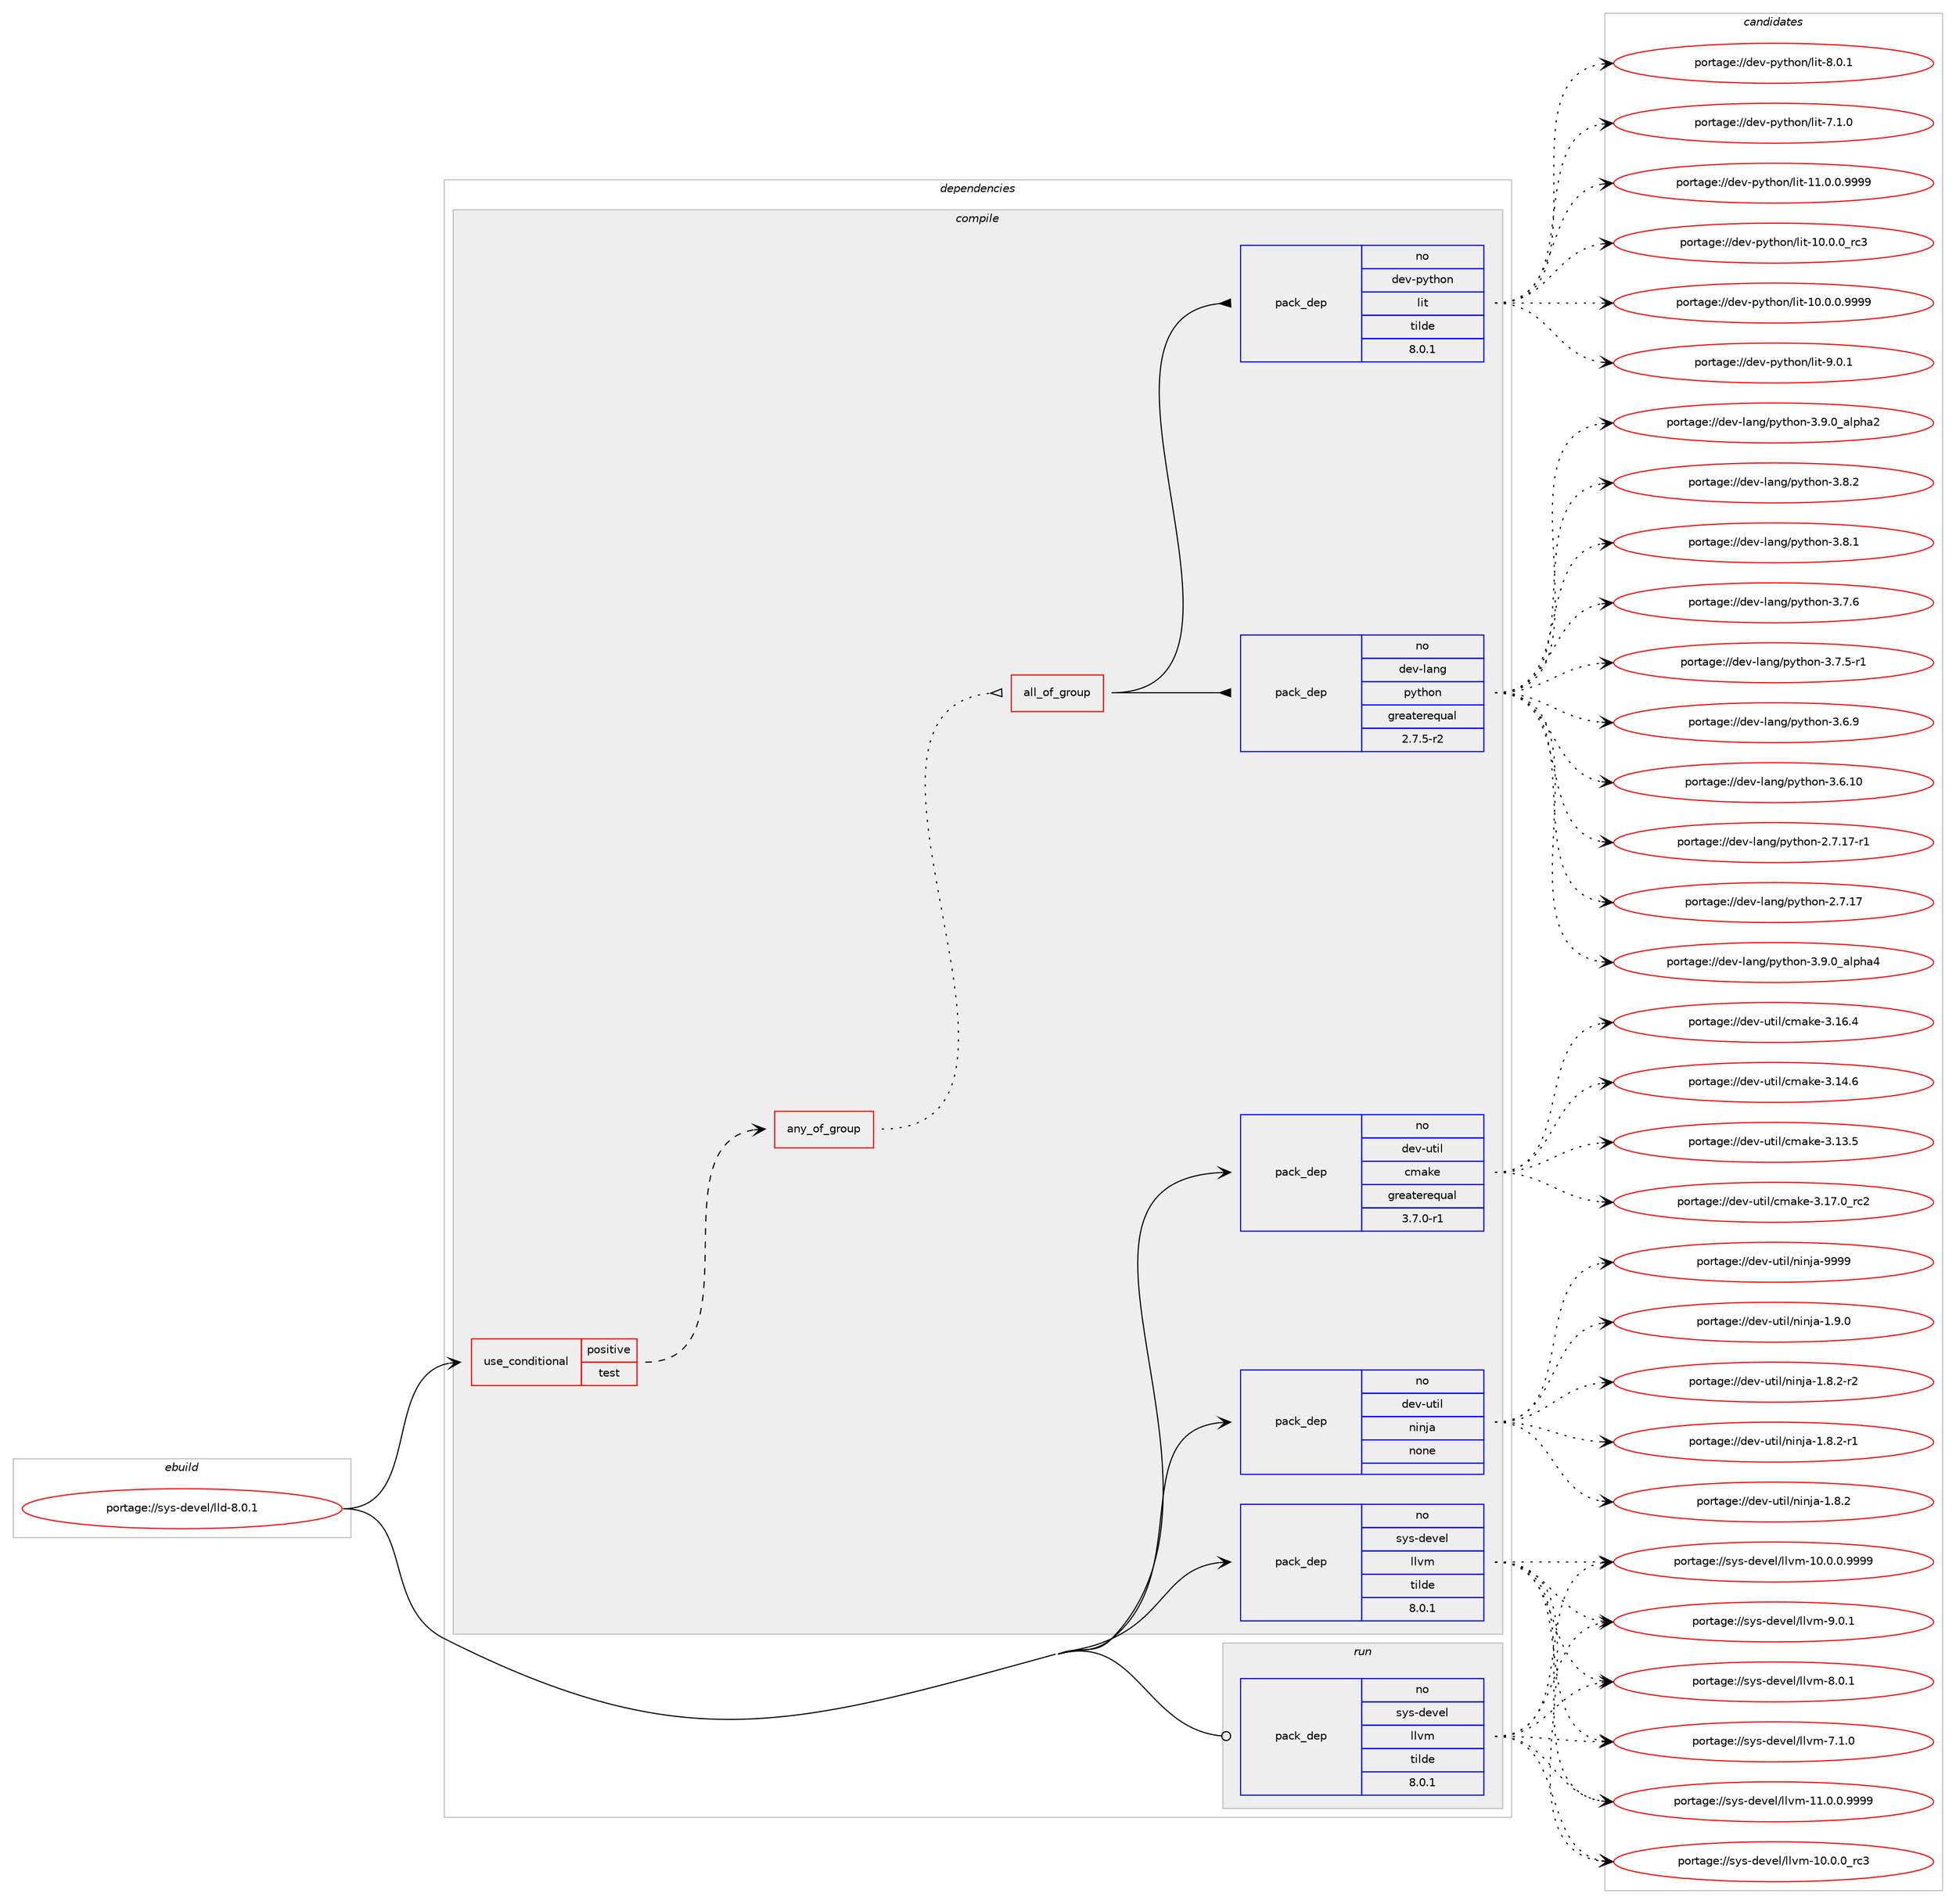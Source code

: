 digraph prolog {

# *************
# Graph options
# *************

newrank=true;
concentrate=true;
compound=true;
graph [rankdir=LR,fontname=Helvetica,fontsize=10,ranksep=1.5];#, ranksep=2.5, nodesep=0.2];
edge  [arrowhead=vee];
node  [fontname=Helvetica,fontsize=10];

# **********
# The ebuild
# **********

subgraph cluster_leftcol {
color=gray;
rank=same;
label=<<i>ebuild</i>>;
id [label="portage://sys-devel/lld-8.0.1", color=red, width=4, href="../sys-devel/lld-8.0.1.svg"];
}

# ****************
# The dependencies
# ****************

subgraph cluster_midcol {
color=gray;
label=<<i>dependencies</i>>;
subgraph cluster_compile {
fillcolor="#eeeeee";
style=filled;
label=<<i>compile</i>>;
subgraph cond5801 {
dependency30821 [label=<<TABLE BORDER="0" CELLBORDER="1" CELLSPACING="0" CELLPADDING="4"><TR><TD ROWSPAN="3" CELLPADDING="10">use_conditional</TD></TR><TR><TD>positive</TD></TR><TR><TD>test</TD></TR></TABLE>>, shape=none, color=red];
subgraph any751 {
dependency30822 [label=<<TABLE BORDER="0" CELLBORDER="1" CELLSPACING="0" CELLPADDING="4"><TR><TD CELLPADDING="10">any_of_group</TD></TR></TABLE>>, shape=none, color=red];subgraph all30 {
dependency30823 [label=<<TABLE BORDER="0" CELLBORDER="1" CELLSPACING="0" CELLPADDING="4"><TR><TD CELLPADDING="10">all_of_group</TD></TR></TABLE>>, shape=none, color=red];subgraph pack24242 {
dependency30824 [label=<<TABLE BORDER="0" CELLBORDER="1" CELLSPACING="0" CELLPADDING="4" WIDTH="220"><TR><TD ROWSPAN="6" CELLPADDING="30">pack_dep</TD></TR><TR><TD WIDTH="110">no</TD></TR><TR><TD>dev-lang</TD></TR><TR><TD>python</TD></TR><TR><TD>greaterequal</TD></TR><TR><TD>2.7.5-r2</TD></TR></TABLE>>, shape=none, color=blue];
}
dependency30823:e -> dependency30824:w [weight=20,style="solid",arrowhead="inv"];
subgraph pack24243 {
dependency30825 [label=<<TABLE BORDER="0" CELLBORDER="1" CELLSPACING="0" CELLPADDING="4" WIDTH="220"><TR><TD ROWSPAN="6" CELLPADDING="30">pack_dep</TD></TR><TR><TD WIDTH="110">no</TD></TR><TR><TD>dev-python</TD></TR><TR><TD>lit</TD></TR><TR><TD>tilde</TD></TR><TR><TD>8.0.1</TD></TR></TABLE>>, shape=none, color=blue];
}
dependency30823:e -> dependency30825:w [weight=20,style="solid",arrowhead="inv"];
}
dependency30822:e -> dependency30823:w [weight=20,style="dotted",arrowhead="oinv"];
}
dependency30821:e -> dependency30822:w [weight=20,style="dashed",arrowhead="vee"];
}
id:e -> dependency30821:w [weight=20,style="solid",arrowhead="vee"];
subgraph pack24244 {
dependency30826 [label=<<TABLE BORDER="0" CELLBORDER="1" CELLSPACING="0" CELLPADDING="4" WIDTH="220"><TR><TD ROWSPAN="6" CELLPADDING="30">pack_dep</TD></TR><TR><TD WIDTH="110">no</TD></TR><TR><TD>dev-util</TD></TR><TR><TD>cmake</TD></TR><TR><TD>greaterequal</TD></TR><TR><TD>3.7.0-r1</TD></TR></TABLE>>, shape=none, color=blue];
}
id:e -> dependency30826:w [weight=20,style="solid",arrowhead="vee"];
subgraph pack24245 {
dependency30827 [label=<<TABLE BORDER="0" CELLBORDER="1" CELLSPACING="0" CELLPADDING="4" WIDTH="220"><TR><TD ROWSPAN="6" CELLPADDING="30">pack_dep</TD></TR><TR><TD WIDTH="110">no</TD></TR><TR><TD>dev-util</TD></TR><TR><TD>ninja</TD></TR><TR><TD>none</TD></TR><TR><TD></TD></TR></TABLE>>, shape=none, color=blue];
}
id:e -> dependency30827:w [weight=20,style="solid",arrowhead="vee"];
subgraph pack24246 {
dependency30828 [label=<<TABLE BORDER="0" CELLBORDER="1" CELLSPACING="0" CELLPADDING="4" WIDTH="220"><TR><TD ROWSPAN="6" CELLPADDING="30">pack_dep</TD></TR><TR><TD WIDTH="110">no</TD></TR><TR><TD>sys-devel</TD></TR><TR><TD>llvm</TD></TR><TR><TD>tilde</TD></TR><TR><TD>8.0.1</TD></TR></TABLE>>, shape=none, color=blue];
}
id:e -> dependency30828:w [weight=20,style="solid",arrowhead="vee"];
}
subgraph cluster_compileandrun {
fillcolor="#eeeeee";
style=filled;
label=<<i>compile and run</i>>;
}
subgraph cluster_run {
fillcolor="#eeeeee";
style=filled;
label=<<i>run</i>>;
subgraph pack24247 {
dependency30829 [label=<<TABLE BORDER="0" CELLBORDER="1" CELLSPACING="0" CELLPADDING="4" WIDTH="220"><TR><TD ROWSPAN="6" CELLPADDING="30">pack_dep</TD></TR><TR><TD WIDTH="110">no</TD></TR><TR><TD>sys-devel</TD></TR><TR><TD>llvm</TD></TR><TR><TD>tilde</TD></TR><TR><TD>8.0.1</TD></TR></TABLE>>, shape=none, color=blue];
}
id:e -> dependency30829:w [weight=20,style="solid",arrowhead="odot"];
}
}

# **************
# The candidates
# **************

subgraph cluster_choices {
rank=same;
color=gray;
label=<<i>candidates</i>>;

subgraph choice24242 {
color=black;
nodesep=1;
choice10010111845108971101034711212111610411111045514657464895971081121049752 [label="portage://dev-lang/python-3.9.0_alpha4", color=red, width=4,href="../dev-lang/python-3.9.0_alpha4.svg"];
choice10010111845108971101034711212111610411111045514657464895971081121049750 [label="portage://dev-lang/python-3.9.0_alpha2", color=red, width=4,href="../dev-lang/python-3.9.0_alpha2.svg"];
choice100101118451089711010347112121116104111110455146564650 [label="portage://dev-lang/python-3.8.2", color=red, width=4,href="../dev-lang/python-3.8.2.svg"];
choice100101118451089711010347112121116104111110455146564649 [label="portage://dev-lang/python-3.8.1", color=red, width=4,href="../dev-lang/python-3.8.1.svg"];
choice100101118451089711010347112121116104111110455146554654 [label="portage://dev-lang/python-3.7.6", color=red, width=4,href="../dev-lang/python-3.7.6.svg"];
choice1001011184510897110103471121211161041111104551465546534511449 [label="portage://dev-lang/python-3.7.5-r1", color=red, width=4,href="../dev-lang/python-3.7.5-r1.svg"];
choice100101118451089711010347112121116104111110455146544657 [label="portage://dev-lang/python-3.6.9", color=red, width=4,href="../dev-lang/python-3.6.9.svg"];
choice10010111845108971101034711212111610411111045514654464948 [label="portage://dev-lang/python-3.6.10", color=red, width=4,href="../dev-lang/python-3.6.10.svg"];
choice100101118451089711010347112121116104111110455046554649554511449 [label="portage://dev-lang/python-2.7.17-r1", color=red, width=4,href="../dev-lang/python-2.7.17-r1.svg"];
choice10010111845108971101034711212111610411111045504655464955 [label="portage://dev-lang/python-2.7.17", color=red, width=4,href="../dev-lang/python-2.7.17.svg"];
dependency30824:e -> choice10010111845108971101034711212111610411111045514657464895971081121049752:w [style=dotted,weight="100"];
dependency30824:e -> choice10010111845108971101034711212111610411111045514657464895971081121049750:w [style=dotted,weight="100"];
dependency30824:e -> choice100101118451089711010347112121116104111110455146564650:w [style=dotted,weight="100"];
dependency30824:e -> choice100101118451089711010347112121116104111110455146564649:w [style=dotted,weight="100"];
dependency30824:e -> choice100101118451089711010347112121116104111110455146554654:w [style=dotted,weight="100"];
dependency30824:e -> choice1001011184510897110103471121211161041111104551465546534511449:w [style=dotted,weight="100"];
dependency30824:e -> choice100101118451089711010347112121116104111110455146544657:w [style=dotted,weight="100"];
dependency30824:e -> choice10010111845108971101034711212111610411111045514654464948:w [style=dotted,weight="100"];
dependency30824:e -> choice100101118451089711010347112121116104111110455046554649554511449:w [style=dotted,weight="100"];
dependency30824:e -> choice10010111845108971101034711212111610411111045504655464955:w [style=dotted,weight="100"];
}
subgraph choice24243 {
color=black;
nodesep=1;
choice1001011184511212111610411111047108105116455746484649 [label="portage://dev-python/lit-9.0.1", color=red, width=4,href="../dev-python/lit-9.0.1.svg"];
choice1001011184511212111610411111047108105116455646484649 [label="portage://dev-python/lit-8.0.1", color=red, width=4,href="../dev-python/lit-8.0.1.svg"];
choice1001011184511212111610411111047108105116455546494648 [label="portage://dev-python/lit-7.1.0", color=red, width=4,href="../dev-python/lit-7.1.0.svg"];
choice1001011184511212111610411111047108105116454949464846484657575757 [label="portage://dev-python/lit-11.0.0.9999", color=red, width=4,href="../dev-python/lit-11.0.0.9999.svg"];
choice100101118451121211161041111104710810511645494846484648951149951 [label="portage://dev-python/lit-10.0.0_rc3", color=red, width=4,href="../dev-python/lit-10.0.0_rc3.svg"];
choice1001011184511212111610411111047108105116454948464846484657575757 [label="portage://dev-python/lit-10.0.0.9999", color=red, width=4,href="../dev-python/lit-10.0.0.9999.svg"];
dependency30825:e -> choice1001011184511212111610411111047108105116455746484649:w [style=dotted,weight="100"];
dependency30825:e -> choice1001011184511212111610411111047108105116455646484649:w [style=dotted,weight="100"];
dependency30825:e -> choice1001011184511212111610411111047108105116455546494648:w [style=dotted,weight="100"];
dependency30825:e -> choice1001011184511212111610411111047108105116454949464846484657575757:w [style=dotted,weight="100"];
dependency30825:e -> choice100101118451121211161041111104710810511645494846484648951149951:w [style=dotted,weight="100"];
dependency30825:e -> choice1001011184511212111610411111047108105116454948464846484657575757:w [style=dotted,weight="100"];
}
subgraph choice24244 {
color=black;
nodesep=1;
choice1001011184511711610510847991099710710145514649554648951149950 [label="portage://dev-util/cmake-3.17.0_rc2", color=red, width=4,href="../dev-util/cmake-3.17.0_rc2.svg"];
choice1001011184511711610510847991099710710145514649544652 [label="portage://dev-util/cmake-3.16.4", color=red, width=4,href="../dev-util/cmake-3.16.4.svg"];
choice1001011184511711610510847991099710710145514649524654 [label="portage://dev-util/cmake-3.14.6", color=red, width=4,href="../dev-util/cmake-3.14.6.svg"];
choice1001011184511711610510847991099710710145514649514653 [label="portage://dev-util/cmake-3.13.5", color=red, width=4,href="../dev-util/cmake-3.13.5.svg"];
dependency30826:e -> choice1001011184511711610510847991099710710145514649554648951149950:w [style=dotted,weight="100"];
dependency30826:e -> choice1001011184511711610510847991099710710145514649544652:w [style=dotted,weight="100"];
dependency30826:e -> choice1001011184511711610510847991099710710145514649524654:w [style=dotted,weight="100"];
dependency30826:e -> choice1001011184511711610510847991099710710145514649514653:w [style=dotted,weight="100"];
}
subgraph choice24245 {
color=black;
nodesep=1;
choice1001011184511711610510847110105110106974557575757 [label="portage://dev-util/ninja-9999", color=red, width=4,href="../dev-util/ninja-9999.svg"];
choice100101118451171161051084711010511010697454946574648 [label="portage://dev-util/ninja-1.9.0", color=red, width=4,href="../dev-util/ninja-1.9.0.svg"];
choice1001011184511711610510847110105110106974549465646504511450 [label="portage://dev-util/ninja-1.8.2-r2", color=red, width=4,href="../dev-util/ninja-1.8.2-r2.svg"];
choice1001011184511711610510847110105110106974549465646504511449 [label="portage://dev-util/ninja-1.8.2-r1", color=red, width=4,href="../dev-util/ninja-1.8.2-r1.svg"];
choice100101118451171161051084711010511010697454946564650 [label="portage://dev-util/ninja-1.8.2", color=red, width=4,href="../dev-util/ninja-1.8.2.svg"];
dependency30827:e -> choice1001011184511711610510847110105110106974557575757:w [style=dotted,weight="100"];
dependency30827:e -> choice100101118451171161051084711010511010697454946574648:w [style=dotted,weight="100"];
dependency30827:e -> choice1001011184511711610510847110105110106974549465646504511450:w [style=dotted,weight="100"];
dependency30827:e -> choice1001011184511711610510847110105110106974549465646504511449:w [style=dotted,weight="100"];
dependency30827:e -> choice100101118451171161051084711010511010697454946564650:w [style=dotted,weight="100"];
}
subgraph choice24246 {
color=black;
nodesep=1;
choice1151211154510010111810110847108108118109455746484649 [label="portage://sys-devel/llvm-9.0.1", color=red, width=4,href="../sys-devel/llvm-9.0.1.svg"];
choice1151211154510010111810110847108108118109455646484649 [label="portage://sys-devel/llvm-8.0.1", color=red, width=4,href="../sys-devel/llvm-8.0.1.svg"];
choice1151211154510010111810110847108108118109455546494648 [label="portage://sys-devel/llvm-7.1.0", color=red, width=4,href="../sys-devel/llvm-7.1.0.svg"];
choice1151211154510010111810110847108108118109454949464846484657575757 [label="portage://sys-devel/llvm-11.0.0.9999", color=red, width=4,href="../sys-devel/llvm-11.0.0.9999.svg"];
choice115121115451001011181011084710810811810945494846484648951149951 [label="portage://sys-devel/llvm-10.0.0_rc3", color=red, width=4,href="../sys-devel/llvm-10.0.0_rc3.svg"];
choice1151211154510010111810110847108108118109454948464846484657575757 [label="portage://sys-devel/llvm-10.0.0.9999", color=red, width=4,href="../sys-devel/llvm-10.0.0.9999.svg"];
dependency30828:e -> choice1151211154510010111810110847108108118109455746484649:w [style=dotted,weight="100"];
dependency30828:e -> choice1151211154510010111810110847108108118109455646484649:w [style=dotted,weight="100"];
dependency30828:e -> choice1151211154510010111810110847108108118109455546494648:w [style=dotted,weight="100"];
dependency30828:e -> choice1151211154510010111810110847108108118109454949464846484657575757:w [style=dotted,weight="100"];
dependency30828:e -> choice115121115451001011181011084710810811810945494846484648951149951:w [style=dotted,weight="100"];
dependency30828:e -> choice1151211154510010111810110847108108118109454948464846484657575757:w [style=dotted,weight="100"];
}
subgraph choice24247 {
color=black;
nodesep=1;
choice1151211154510010111810110847108108118109455746484649 [label="portage://sys-devel/llvm-9.0.1", color=red, width=4,href="../sys-devel/llvm-9.0.1.svg"];
choice1151211154510010111810110847108108118109455646484649 [label="portage://sys-devel/llvm-8.0.1", color=red, width=4,href="../sys-devel/llvm-8.0.1.svg"];
choice1151211154510010111810110847108108118109455546494648 [label="portage://sys-devel/llvm-7.1.0", color=red, width=4,href="../sys-devel/llvm-7.1.0.svg"];
choice1151211154510010111810110847108108118109454949464846484657575757 [label="portage://sys-devel/llvm-11.0.0.9999", color=red, width=4,href="../sys-devel/llvm-11.0.0.9999.svg"];
choice115121115451001011181011084710810811810945494846484648951149951 [label="portage://sys-devel/llvm-10.0.0_rc3", color=red, width=4,href="../sys-devel/llvm-10.0.0_rc3.svg"];
choice1151211154510010111810110847108108118109454948464846484657575757 [label="portage://sys-devel/llvm-10.0.0.9999", color=red, width=4,href="../sys-devel/llvm-10.0.0.9999.svg"];
dependency30829:e -> choice1151211154510010111810110847108108118109455746484649:w [style=dotted,weight="100"];
dependency30829:e -> choice1151211154510010111810110847108108118109455646484649:w [style=dotted,weight="100"];
dependency30829:e -> choice1151211154510010111810110847108108118109455546494648:w [style=dotted,weight="100"];
dependency30829:e -> choice1151211154510010111810110847108108118109454949464846484657575757:w [style=dotted,weight="100"];
dependency30829:e -> choice115121115451001011181011084710810811810945494846484648951149951:w [style=dotted,weight="100"];
dependency30829:e -> choice1151211154510010111810110847108108118109454948464846484657575757:w [style=dotted,weight="100"];
}
}

}
